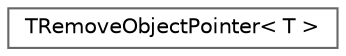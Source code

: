digraph "Graphical Class Hierarchy"
{
 // INTERACTIVE_SVG=YES
 // LATEX_PDF_SIZE
  bgcolor="transparent";
  edge [fontname=Helvetica,fontsize=10,labelfontname=Helvetica,labelfontsize=10];
  node [fontname=Helvetica,fontsize=10,shape=box,height=0.2,width=0.4];
  rankdir="LR";
  Node0 [id="Node000000",label="TRemoveObjectPointer\< T \>",height=0.2,width=0.4,color="grey40", fillcolor="white", style="filled",URL="$d6/d12/structTRemoveObjectPointer.html",tooltip=" "];
}
